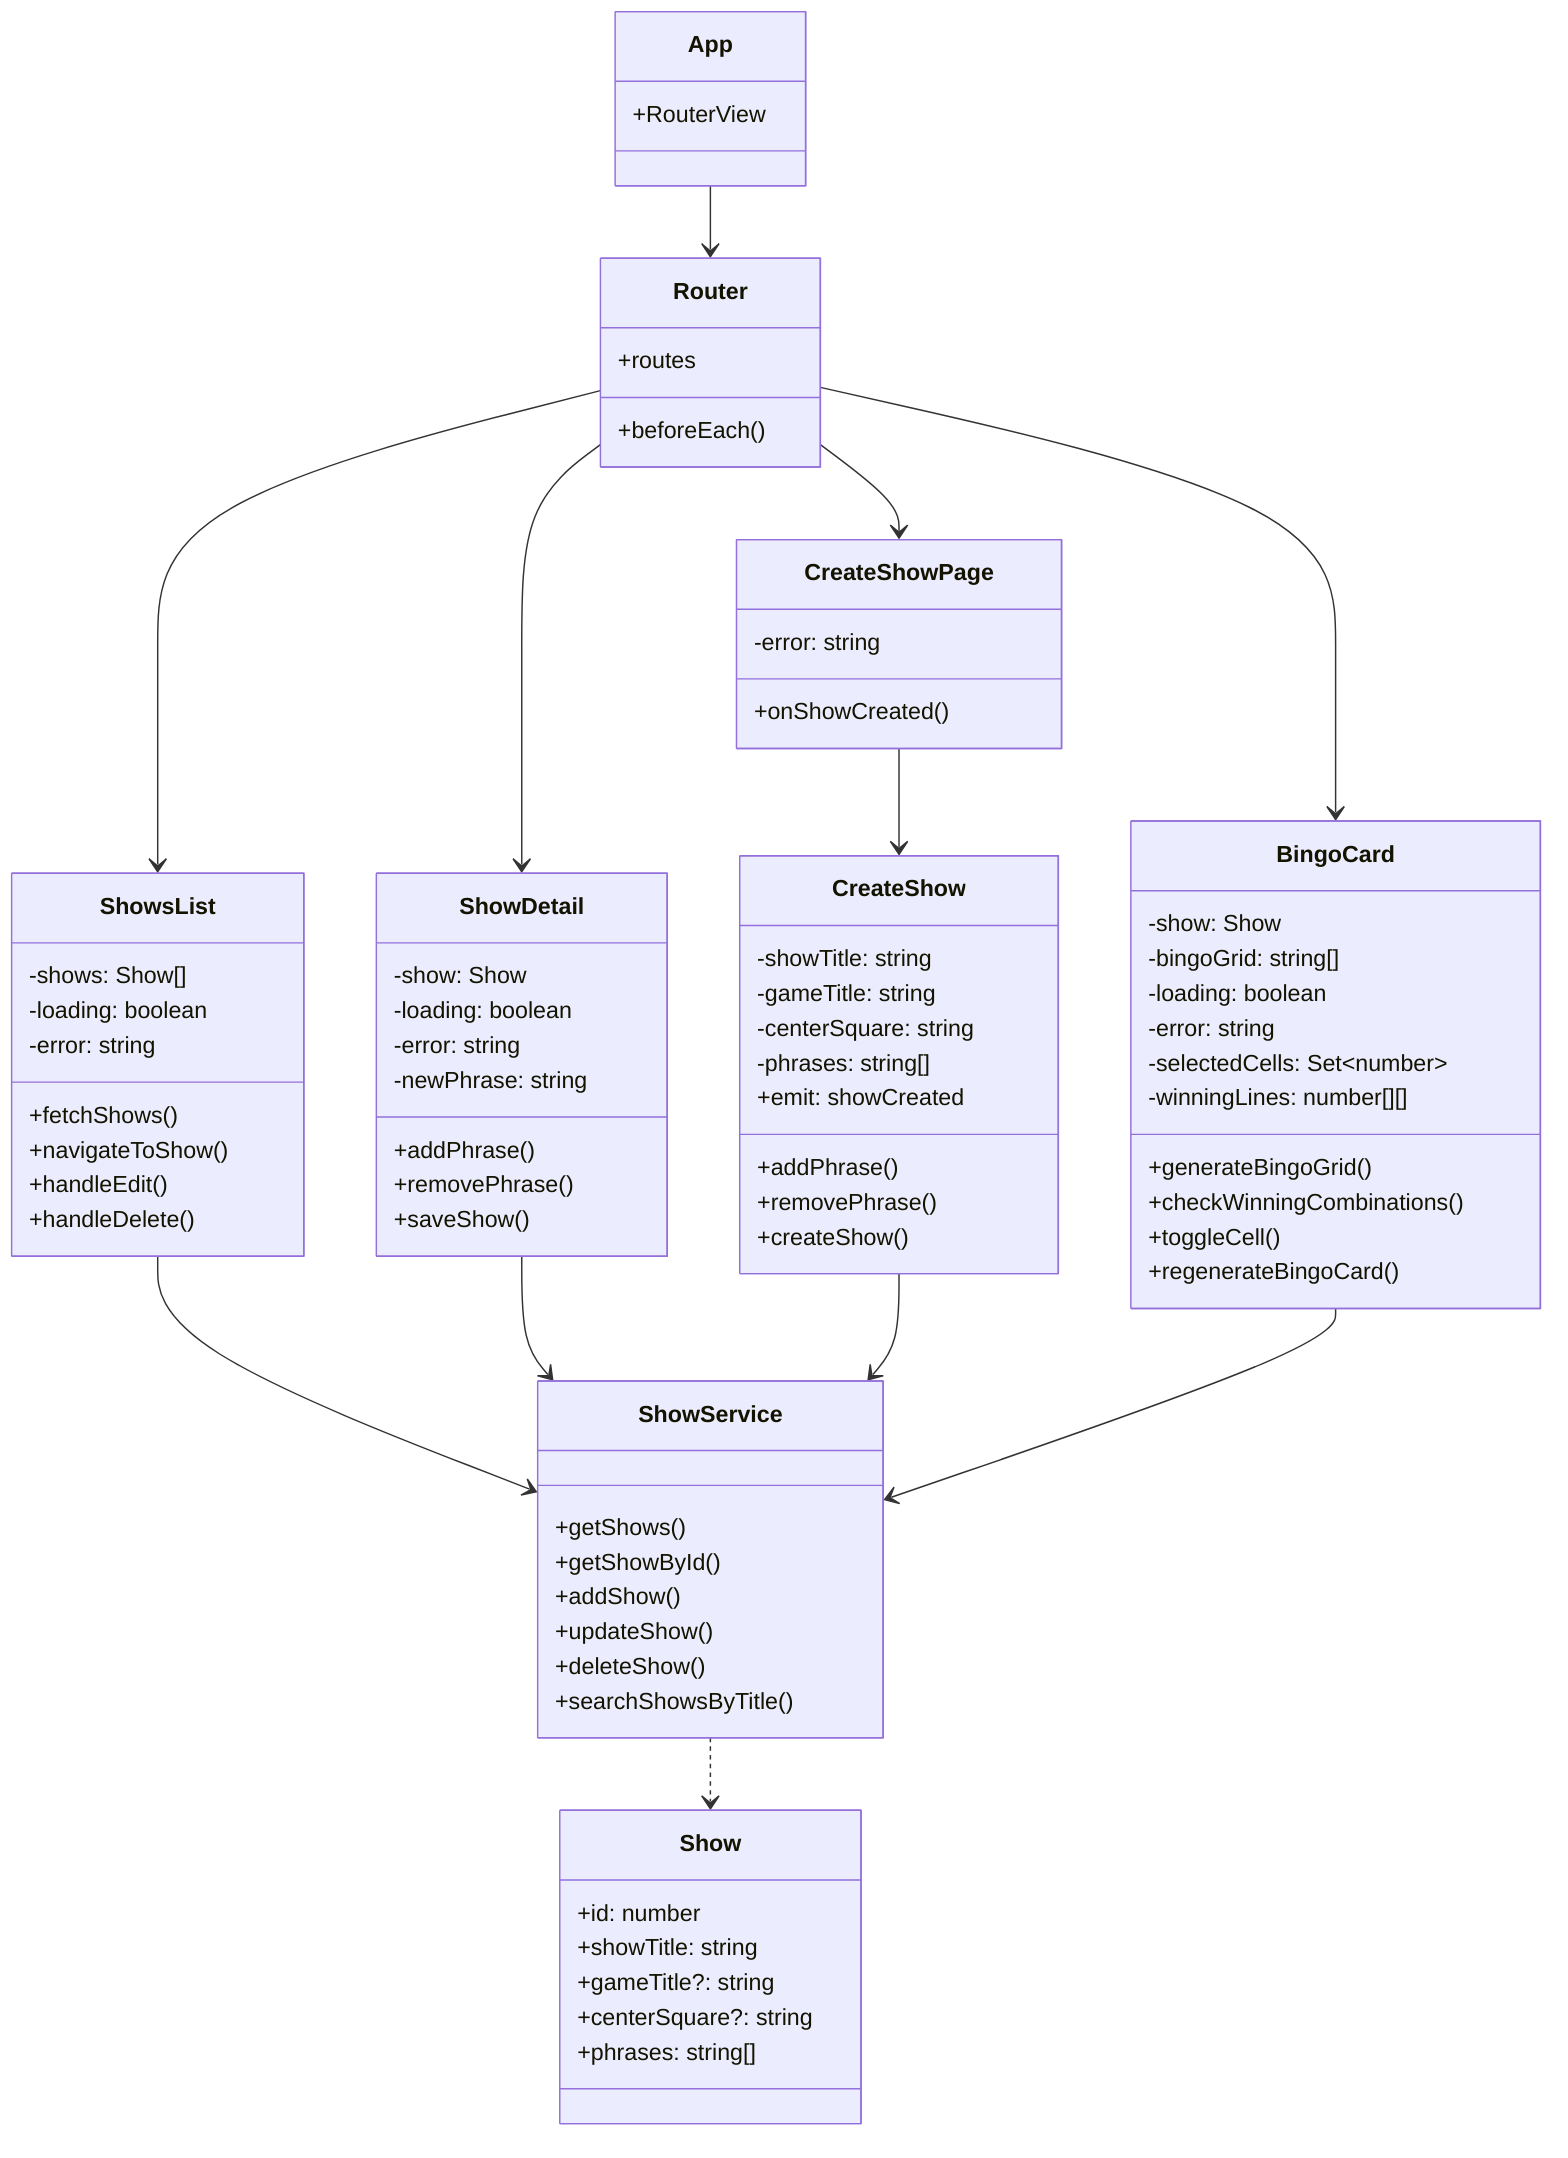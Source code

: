 classDiagram
    class App {
        +RouterView
    }
    
    class Router {
        +routes
        +beforeEach()
    }
    
    class ShowsList {
        -shows: Show[]
        -loading: boolean
        -error: string
        +fetchShows()
        +navigateToShow()
        +handleEdit()
        +handleDelete()
    }
    
    class ShowDetail {
        -show: Show
        -loading: boolean
        -error: string
        -newPhrase: string
        +addPhrase()
        +removePhrase()
        +saveShow()
    }
    
    class CreateShowPage {
        -error: string
        +onShowCreated()
    }
    
    class CreateShow {
        -showTitle: string
        -gameTitle: string
        -centerSquare: string
        -phrases: string[]
        +addPhrase()
        +removePhrase()
        +createShow()
        +emit: showCreated
    }
    
    class BingoCard {
        -show: Show
        -bingoGrid: string[]
        -loading: boolean
        -error: string
        -selectedCells: Set~number~
        -winningLines: number[][]
        +generateBingoGrid()
        +checkWinningCombinations()
        +toggleCell()
        +regenerateBingoCard()
    }
    
    class ShowService {
        +getShows()
        +getShowById()
        +addShow()
        +updateShow()
        +deleteShow()
        +searchShowsByTitle()
    }
    
    class Show {
        +id: number
        +showTitle: string
        +gameTitle?: string
        +centerSquare?: string
        +phrases: string[]
    }
    
    App --> Router
    Router --> ShowsList
    Router --> ShowDetail
    Router --> CreateShowPage
    Router --> BingoCard
    
    ShowsList --> ShowService
    ShowDetail --> ShowService
    CreateShowPage --> CreateShow
    CreateShow --> ShowService
    BingoCard --> ShowService
    
    ShowService ..> Show